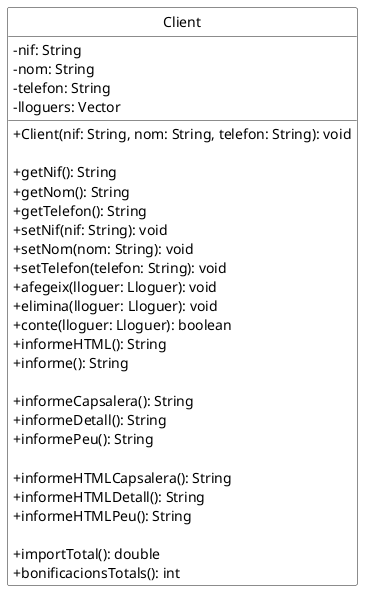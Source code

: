 @startuml
    skinparam classAttributeIconSize 0
    skinparam class {
        BackgroundColor #ffffff
        ArrowColor #0000FF
    }

    hide circle

    Class Client {
        - nif: String
        - nom: String
        - telefon: String
        - lloguers: Vector

        + Client(nif: String, nom: String, telefon: String): void
        
        + getNif(): String
        + getNom(): String
        + getTelefon(): String
        + setNif(nif: String): void
        + setNom(nom: String): void
        + setTelefon(telefon: String): void
        + afegeix(lloguer: Lloguer): void
        + elimina(lloguer: Lloguer): void
        + conte(lloguer: Lloguer): boolean
        + informeHTML(): String
        + informe(): String

        +informeCapsalera(): String
        +informeDetall(): String
        +informePeu(): String

        +informeHTMLCapsalera(): String
        +informeHTMLDetall(): String
        +informeHTMLPeu(): String

        +importTotal(): double
        +bonificacionsTotals(): int
    }
@enduml